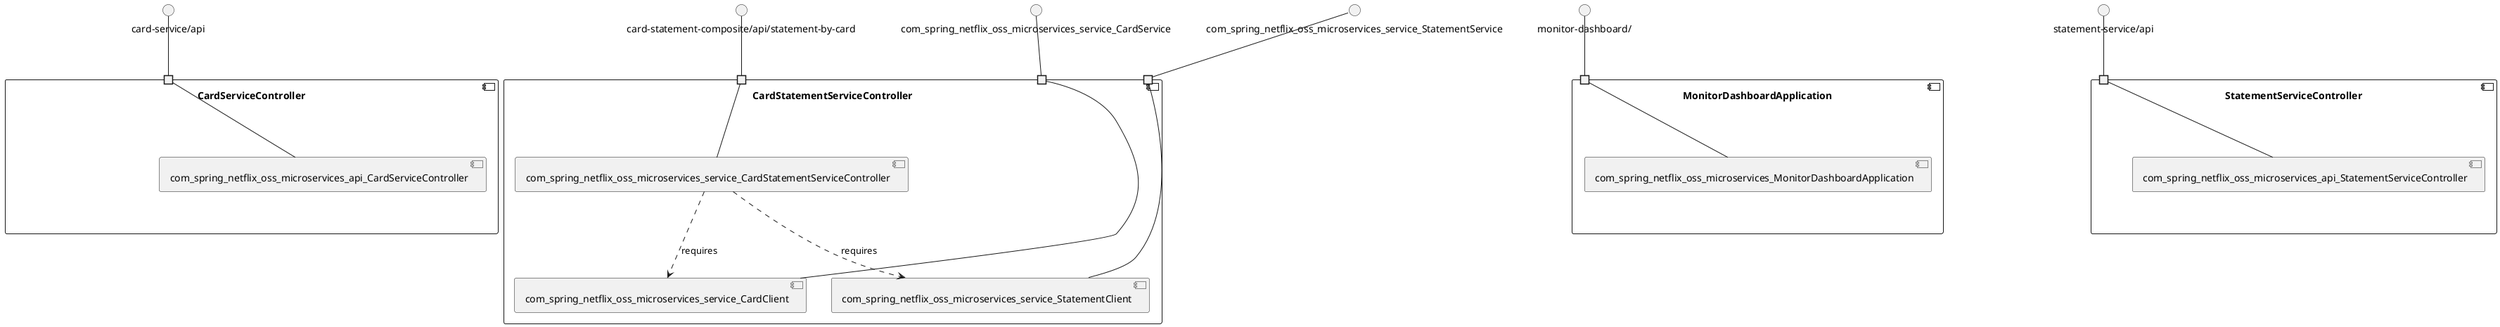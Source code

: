 @startuml
skinparam fixCircleLabelOverlapping true
skinparam componentStyle uml2
component "CardServiceController\n\n\n\n\n\n" {
[com_spring_netflix_oss_microservices_api_CardServiceController]
portin " " as CardServiceController_requires_card_service_api
"CardServiceController_requires_card_service_api"--[com_spring_netflix_oss_microservices_api_CardServiceController]
}
interface "card-service/api" as interface.card_service_api
interface.card_service_api--"CardServiceController_requires_card_service_api"
component "CardStatementServiceController\n\n\n\n\n\n" {
[com_spring_netflix_oss_microservices_service_StatementClient]
[com_spring_netflix_oss_microservices_service_CardClient]
[com_spring_netflix_oss_microservices_service_CardStatementServiceController]
portin " " as CardStatementServiceController_requires_card_statement_composite_api_statement_by_card
portin " " as CardStatementServiceController_requires_com_spring_netflix_oss_microservices_service_CardService
portin " " as CardStatementServiceController_requires_com_spring_netflix_oss_microservices_service_StatementService
[com_spring_netflix_oss_microservices_service_CardStatementServiceController]..>[com_spring_netflix_oss_microservices_service_CardClient] : requires
[com_spring_netflix_oss_microservices_service_CardStatementServiceController]..>[com_spring_netflix_oss_microservices_service_StatementClient] : requires
"CardStatementServiceController_requires_com_spring_netflix_oss_microservices_service_StatementService"--[com_spring_netflix_oss_microservices_service_StatementClient]
"CardStatementServiceController_requires_com_spring_netflix_oss_microservices_service_CardService"--[com_spring_netflix_oss_microservices_service_CardClient]
"CardStatementServiceController_requires_card_statement_composite_api_statement_by_card"--[com_spring_netflix_oss_microservices_service_CardStatementServiceController]
}
interface "card-statement-composite/api/statement-by-card" as interface.card_statement_composite_api_statement_by_card
interface.card_statement_composite_api_statement_by_card--"CardStatementServiceController_requires_card_statement_composite_api_statement_by_card"
interface "com_spring_netflix_oss_microservices_service_CardService" as interface.com_spring_netflix_oss_microservices_service_CardService
interface.com_spring_netflix_oss_microservices_service_CardService--"CardStatementServiceController_requires_com_spring_netflix_oss_microservices_service_CardService"
interface "com_spring_netflix_oss_microservices_service_StatementService" as interface.com_spring_netflix_oss_microservices_service_StatementService
interface.com_spring_netflix_oss_microservices_service_StatementService--"CardStatementServiceController_requires_com_spring_netflix_oss_microservices_service_StatementService"
component "MonitorDashboardApplication\n\n\n\n\n\n" {
[com_spring_netflix_oss_microservices_MonitorDashboardApplication]
portin " " as MonitorDashboardApplication_requires_monitor_dashboard_
"MonitorDashboardApplication_requires_monitor_dashboard_"--[com_spring_netflix_oss_microservices_MonitorDashboardApplication]
}
interface "monitor-dashboard/" as interface.monitor_dashboard_
interface.monitor_dashboard_--"MonitorDashboardApplication_requires_monitor_dashboard_"
component "StatementServiceController\n\n\n\n\n\n" {
[com_spring_netflix_oss_microservices_api_StatementServiceController]
portin " " as StatementServiceController_requires_statement_service_api
"StatementServiceController_requires_statement_service_api"--[com_spring_netflix_oss_microservices_api_StatementServiceController]
}
interface "statement-service/api" as interface.statement_service_api
interface.statement_service_api--"StatementServiceController_requires_statement_service_api"

@enduml
